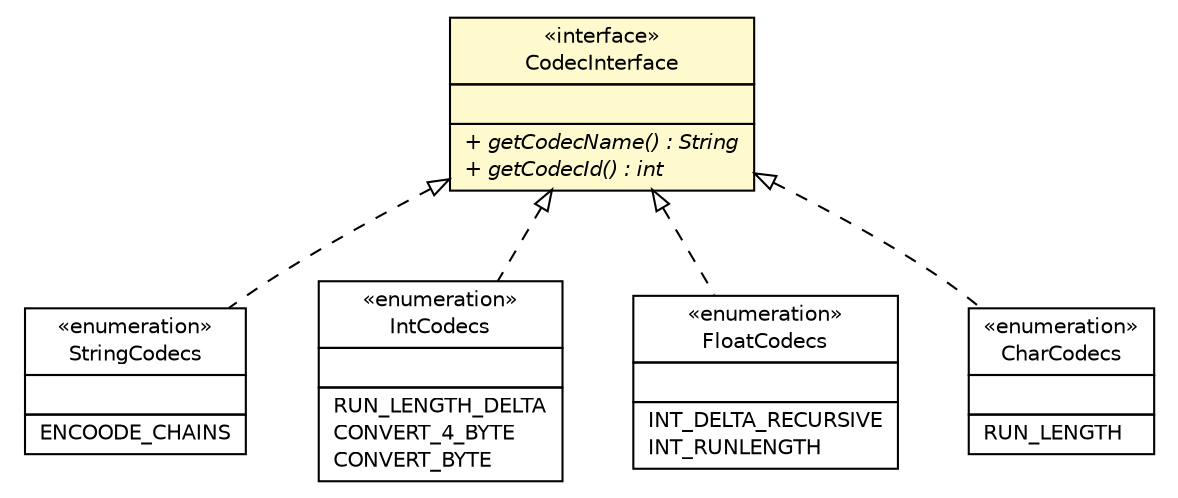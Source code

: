 #!/usr/local/bin/dot
#
# Class diagram 
# Generated by UMLGraph version R5_6 (http://www.umlgraph.org/)
#

digraph G {
	edge [fontname="Helvetica",fontsize=10,labelfontname="Helvetica",labelfontsize=10];
	node [fontname="Helvetica",fontsize=10,shape=plaintext];
	nodesep=0.25;
	ranksep=0.5;
	// org.rcsb.mmtf.codec.StringCodecs
	c575 [label=<<table title="org.rcsb.mmtf.codec.StringCodecs" border="0" cellborder="1" cellspacing="0" cellpadding="2" port="p" href="./StringCodecs.html">
		<tr><td><table border="0" cellspacing="0" cellpadding="1">
<tr><td align="center" balign="center"> &#171;enumeration&#187; </td></tr>
<tr><td align="center" balign="center"> StringCodecs </td></tr>
		</table></td></tr>
		<tr><td><table border="0" cellspacing="0" cellpadding="1">
<tr><td align="left" balign="left">  </td></tr>
		</table></td></tr>
		<tr><td><table border="0" cellspacing="0" cellpadding="1">
<tr><td align="left" balign="left"> ENCOODE_CHAINS </td></tr>
		</table></td></tr>
		</table>>, URL="./StringCodecs.html", fontname="Helvetica", fontcolor="black", fontsize=10.0];
	// org.rcsb.mmtf.codec.IntCodecs
	c577 [label=<<table title="org.rcsb.mmtf.codec.IntCodecs" border="0" cellborder="1" cellspacing="0" cellpadding="2" port="p" href="./IntCodecs.html">
		<tr><td><table border="0" cellspacing="0" cellpadding="1">
<tr><td align="center" balign="center"> &#171;enumeration&#187; </td></tr>
<tr><td align="center" balign="center"> IntCodecs </td></tr>
		</table></td></tr>
		<tr><td><table border="0" cellspacing="0" cellpadding="1">
<tr><td align="left" balign="left">  </td></tr>
		</table></td></tr>
		<tr><td><table border="0" cellspacing="0" cellpadding="1">
<tr><td align="left" balign="left"> RUN_LENGTH_DELTA </td></tr>
<tr><td align="left" balign="left"> CONVERT_4_BYTE </td></tr>
<tr><td align="left" balign="left"> CONVERT_BYTE </td></tr>
		</table></td></tr>
		</table>>, URL="./IntCodecs.html", fontname="Helvetica", fontcolor="black", fontsize=10.0];
	// org.rcsb.mmtf.codec.FloatCodecs
	c579 [label=<<table title="org.rcsb.mmtf.codec.FloatCodecs" border="0" cellborder="1" cellspacing="0" cellpadding="2" port="p" href="./FloatCodecs.html">
		<tr><td><table border="0" cellspacing="0" cellpadding="1">
<tr><td align="center" balign="center"> &#171;enumeration&#187; </td></tr>
<tr><td align="center" balign="center"> FloatCodecs </td></tr>
		</table></td></tr>
		<tr><td><table border="0" cellspacing="0" cellpadding="1">
<tr><td align="left" balign="left">  </td></tr>
		</table></td></tr>
		<tr><td><table border="0" cellspacing="0" cellpadding="1">
<tr><td align="left" balign="left"> INT_DELTA_RECURSIVE </td></tr>
<tr><td align="left" balign="left"> INT_RUNLENGTH </td></tr>
		</table></td></tr>
		</table>>, URL="./FloatCodecs.html", fontname="Helvetica", fontcolor="black", fontsize=10.0];
	// org.rcsb.mmtf.codec.CodecInterface
	c581 [label=<<table title="org.rcsb.mmtf.codec.CodecInterface" border="0" cellborder="1" cellspacing="0" cellpadding="2" port="p" bgcolor="lemonChiffon" href="./CodecInterface.html">
		<tr><td><table border="0" cellspacing="0" cellpadding="1">
<tr><td align="center" balign="center"> &#171;interface&#187; </td></tr>
<tr><td align="center" balign="center"> CodecInterface </td></tr>
		</table></td></tr>
		<tr><td><table border="0" cellspacing="0" cellpadding="1">
<tr><td align="left" balign="left">  </td></tr>
		</table></td></tr>
		<tr><td><table border="0" cellspacing="0" cellpadding="1">
<tr><td align="left" balign="left"><font face="Helvetica-Oblique" point-size="10.0"> + getCodecName() : String </font></td></tr>
<tr><td align="left" balign="left"><font face="Helvetica-Oblique" point-size="10.0"> + getCodecId() : int </font></td></tr>
		</table></td></tr>
		</table>>, URL="./CodecInterface.html", fontname="Helvetica", fontcolor="black", fontsize=10.0];
	// org.rcsb.mmtf.codec.CharCodecs
	c582 [label=<<table title="org.rcsb.mmtf.codec.CharCodecs" border="0" cellborder="1" cellspacing="0" cellpadding="2" port="p" href="./CharCodecs.html">
		<tr><td><table border="0" cellspacing="0" cellpadding="1">
<tr><td align="center" balign="center"> &#171;enumeration&#187; </td></tr>
<tr><td align="center" balign="center"> CharCodecs </td></tr>
		</table></td></tr>
		<tr><td><table border="0" cellspacing="0" cellpadding="1">
<tr><td align="left" balign="left">  </td></tr>
		</table></td></tr>
		<tr><td><table border="0" cellspacing="0" cellpadding="1">
<tr><td align="left" balign="left"> RUN_LENGTH </td></tr>
		</table></td></tr>
		</table>>, URL="./CharCodecs.html", fontname="Helvetica", fontcolor="black", fontsize=10.0];
	//org.rcsb.mmtf.codec.StringCodecs implements org.rcsb.mmtf.codec.CodecInterface
	c581:p -> c575:p [dir=back,arrowtail=empty,style=dashed];
	//org.rcsb.mmtf.codec.IntCodecs implements org.rcsb.mmtf.codec.CodecInterface
	c581:p -> c577:p [dir=back,arrowtail=empty,style=dashed];
	//org.rcsb.mmtf.codec.FloatCodecs implements org.rcsb.mmtf.codec.CodecInterface
	c581:p -> c579:p [dir=back,arrowtail=empty,style=dashed];
	//org.rcsb.mmtf.codec.CharCodecs implements org.rcsb.mmtf.codec.CodecInterface
	c581:p -> c582:p [dir=back,arrowtail=empty,style=dashed];
}

